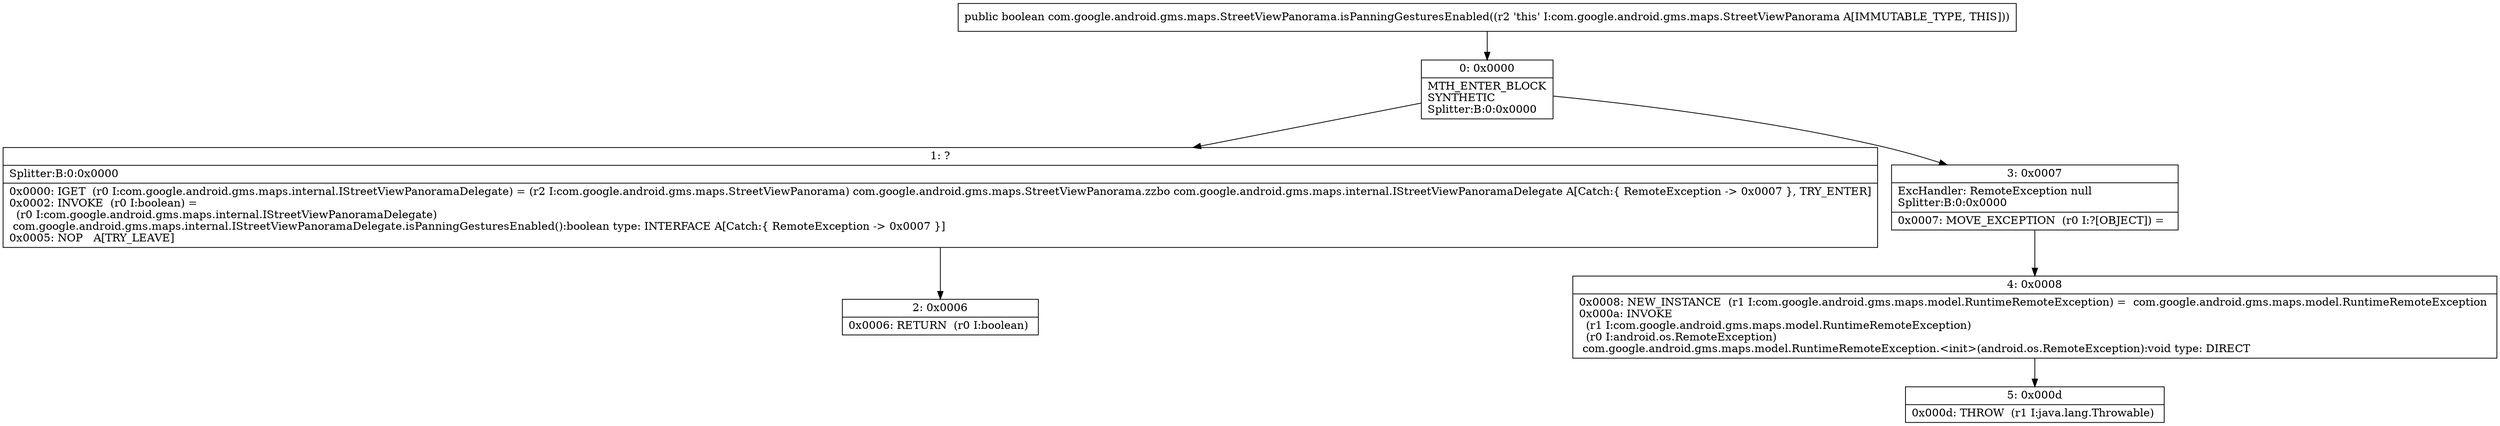 digraph "CFG forcom.google.android.gms.maps.StreetViewPanorama.isPanningGesturesEnabled()Z" {
Node_0 [shape=record,label="{0\:\ 0x0000|MTH_ENTER_BLOCK\lSYNTHETIC\lSplitter:B:0:0x0000\l}"];
Node_1 [shape=record,label="{1\:\ ?|Splitter:B:0:0x0000\l|0x0000: IGET  (r0 I:com.google.android.gms.maps.internal.IStreetViewPanoramaDelegate) = (r2 I:com.google.android.gms.maps.StreetViewPanorama) com.google.android.gms.maps.StreetViewPanorama.zzbo com.google.android.gms.maps.internal.IStreetViewPanoramaDelegate A[Catch:\{ RemoteException \-\> 0x0007 \}, TRY_ENTER]\l0x0002: INVOKE  (r0 I:boolean) = \l  (r0 I:com.google.android.gms.maps.internal.IStreetViewPanoramaDelegate)\l com.google.android.gms.maps.internal.IStreetViewPanoramaDelegate.isPanningGesturesEnabled():boolean type: INTERFACE A[Catch:\{ RemoteException \-\> 0x0007 \}]\l0x0005: NOP   A[TRY_LEAVE]\l}"];
Node_2 [shape=record,label="{2\:\ 0x0006|0x0006: RETURN  (r0 I:boolean) \l}"];
Node_3 [shape=record,label="{3\:\ 0x0007|ExcHandler: RemoteException null\lSplitter:B:0:0x0000\l|0x0007: MOVE_EXCEPTION  (r0 I:?[OBJECT]) =  \l}"];
Node_4 [shape=record,label="{4\:\ 0x0008|0x0008: NEW_INSTANCE  (r1 I:com.google.android.gms.maps.model.RuntimeRemoteException) =  com.google.android.gms.maps.model.RuntimeRemoteException \l0x000a: INVOKE  \l  (r1 I:com.google.android.gms.maps.model.RuntimeRemoteException)\l  (r0 I:android.os.RemoteException)\l com.google.android.gms.maps.model.RuntimeRemoteException.\<init\>(android.os.RemoteException):void type: DIRECT \l}"];
Node_5 [shape=record,label="{5\:\ 0x000d|0x000d: THROW  (r1 I:java.lang.Throwable) \l}"];
MethodNode[shape=record,label="{public boolean com.google.android.gms.maps.StreetViewPanorama.isPanningGesturesEnabled((r2 'this' I:com.google.android.gms.maps.StreetViewPanorama A[IMMUTABLE_TYPE, THIS])) }"];
MethodNode -> Node_0;
Node_0 -> Node_1;
Node_0 -> Node_3;
Node_1 -> Node_2;
Node_3 -> Node_4;
Node_4 -> Node_5;
}


